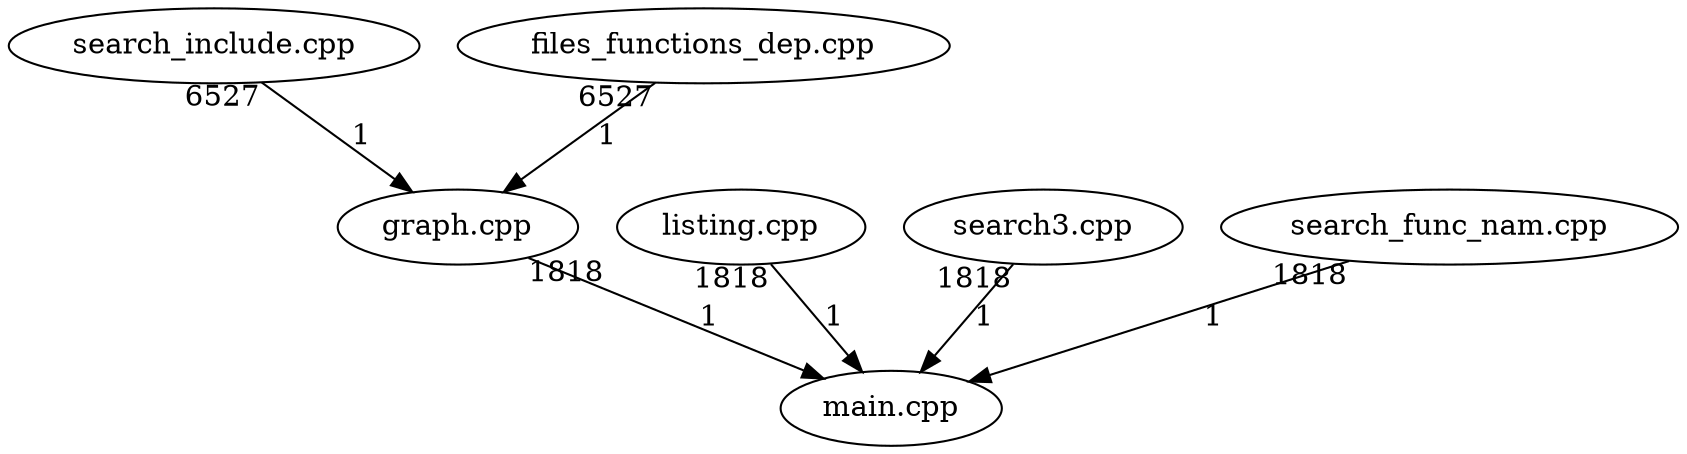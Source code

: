 digraph files_graph
{
"search_include.cpp"->"graph.cpp"[taillabel = 6527][label = 1]
"files_functions_dep.cpp"->"graph.cpp"[taillabel = 6527][label = 1]
"graph.cpp"->"main.cpp"[taillabel = 1818][label = 1]
"listing.cpp"->"main.cpp"[taillabel = 1818][label = 1]
"search3.cpp"->"main.cpp"[taillabel = 1818][label = 1]
"search_func_nam.cpp"->"main.cpp"[taillabel = 1818][label = 1]
}